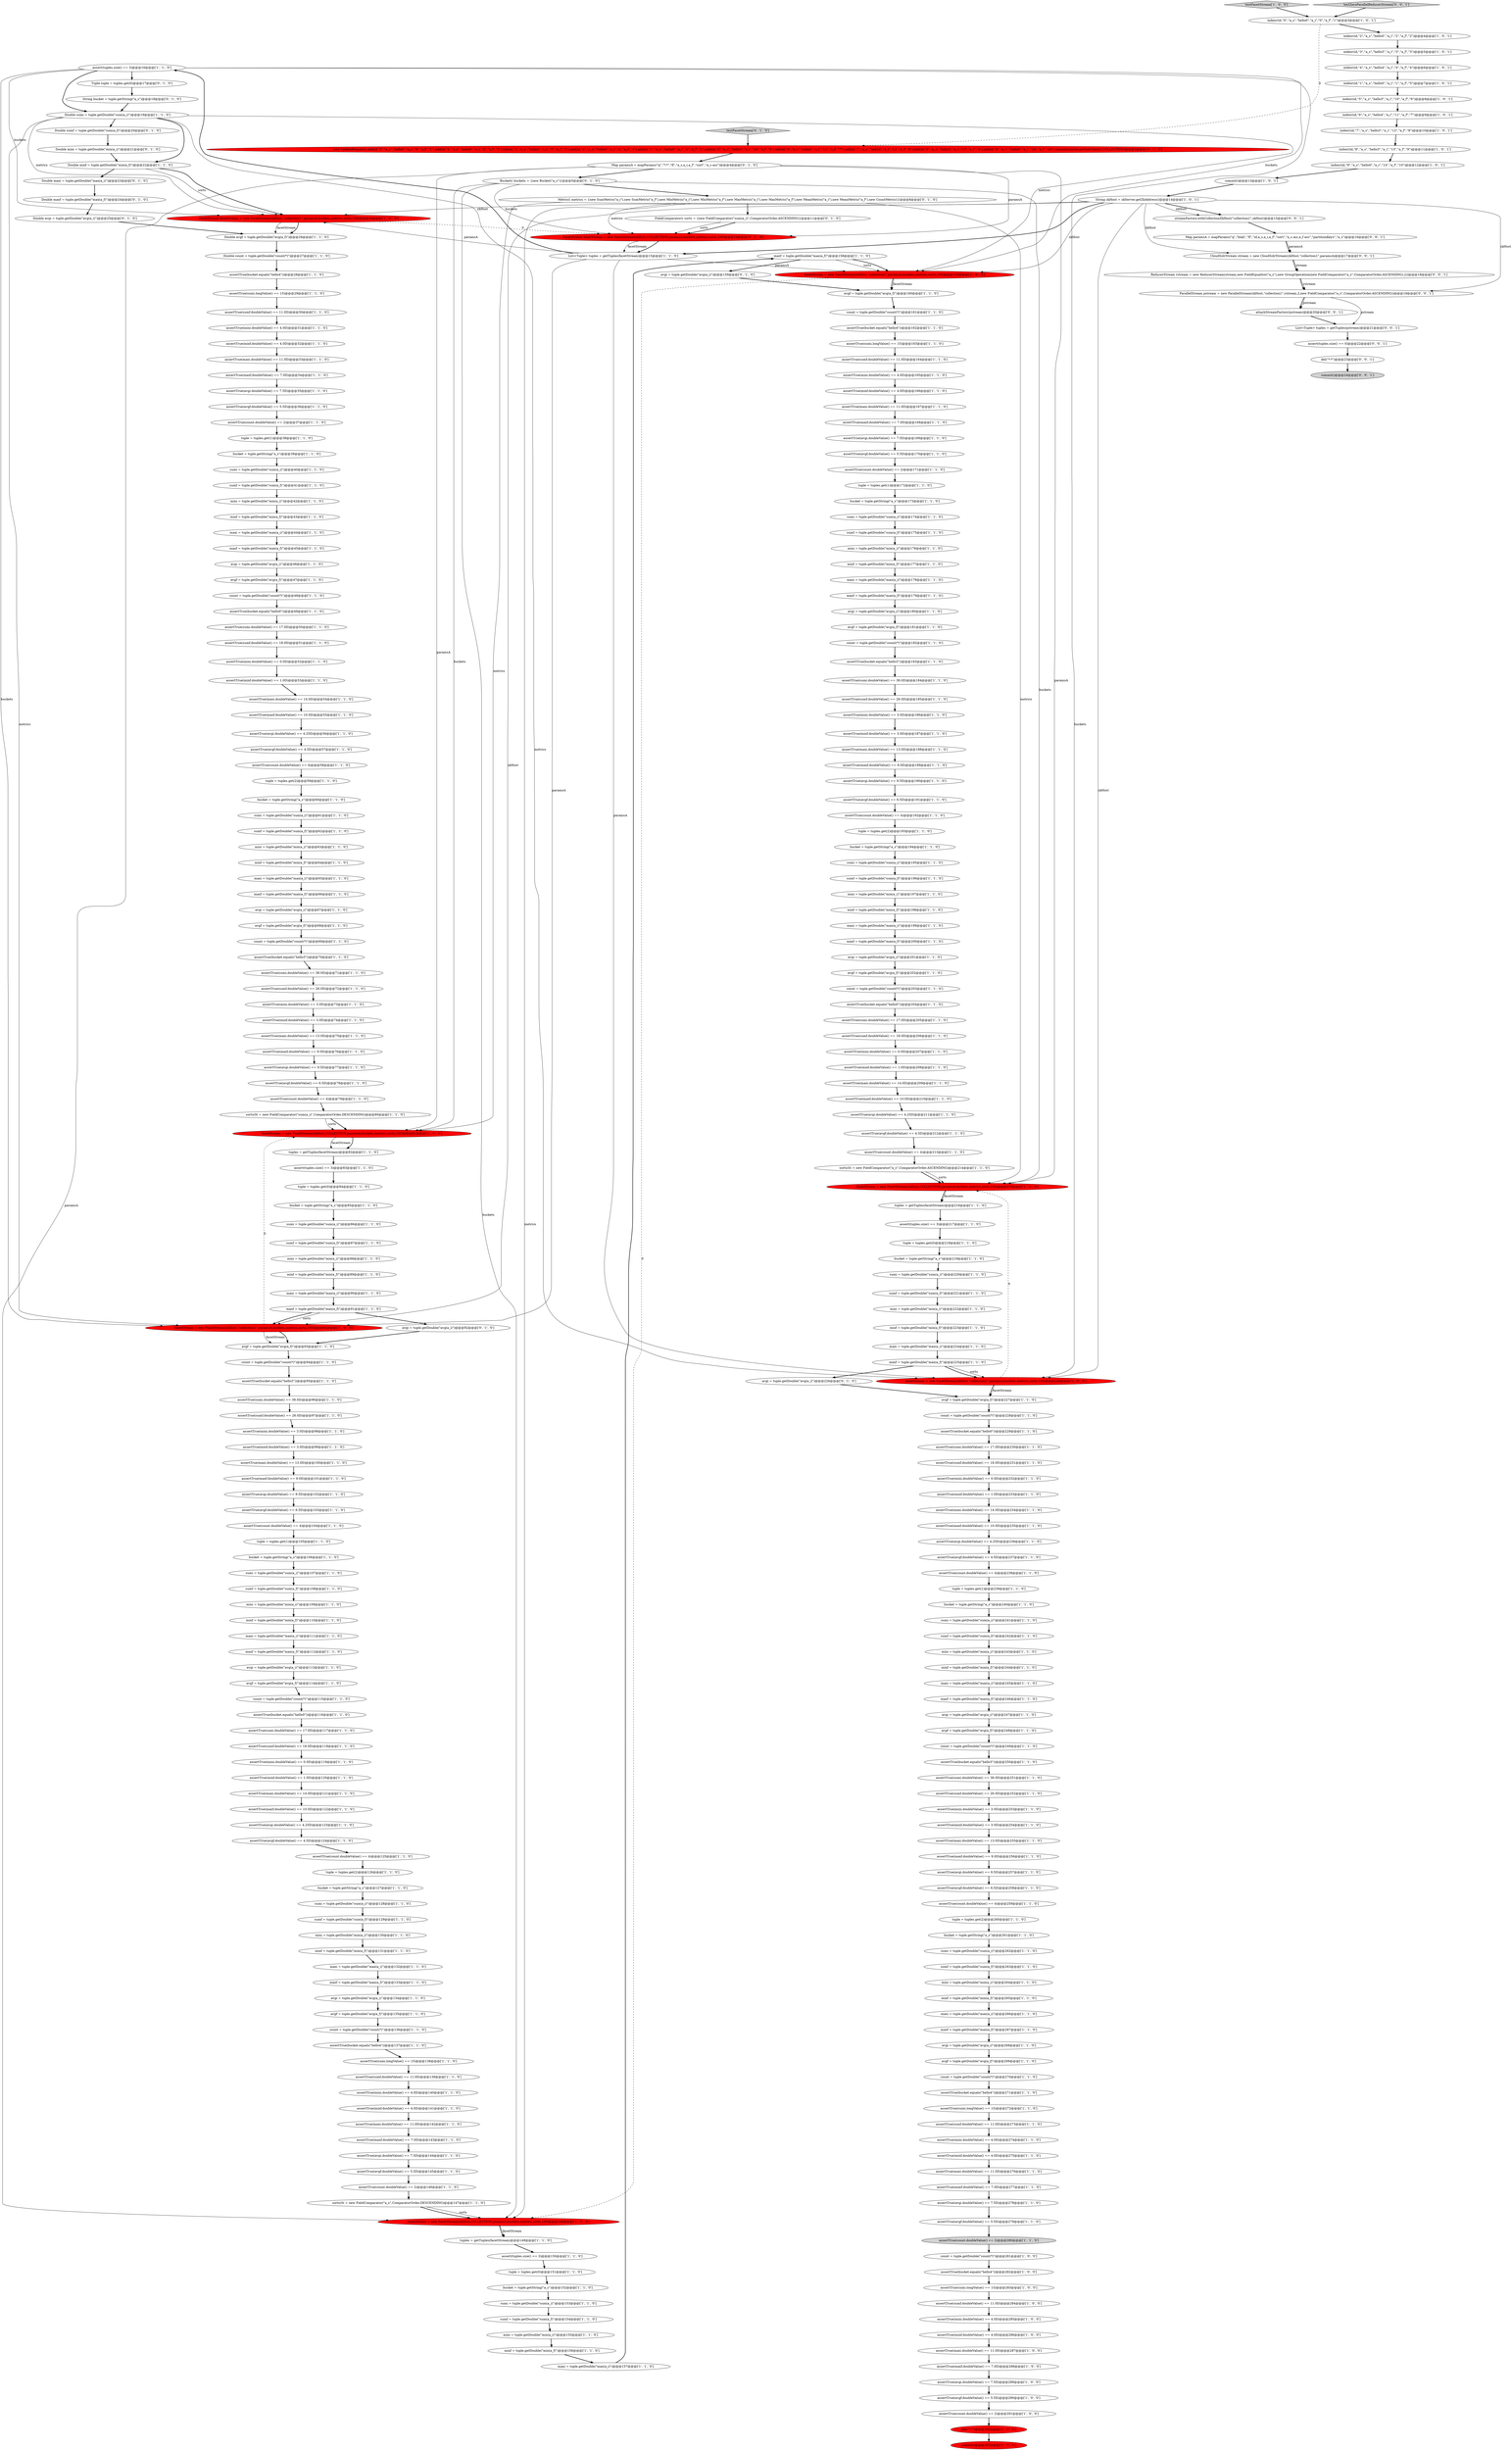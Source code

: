 digraph {
75 [style = filled, label = "maxf = tuple.getDouble(\"max(a_f)\")@@@158@@@['1', '1', '0']", fillcolor = white, shape = ellipse image = "AAA0AAABBB1BBB"];
248 [style = filled, label = "assertTrue(mini.doubleValue() == 0.0D)@@@232@@@['1', '1', '0']", fillcolor = white, shape = ellipse image = "AAA0AAABBB1BBB"];
5 [style = filled, label = "maxf = tuple.getDouble(\"max(a_f)\")@@@246@@@['1', '1', '0']", fillcolor = white, shape = ellipse image = "AAA0AAABBB1BBB"];
267 [style = filled, label = "assertTrue(maxf.doubleValue() == 9.0D)@@@256@@@['1', '1', '0']", fillcolor = white, shape = ellipse image = "AAA0AAABBB1BBB"];
84 [style = filled, label = "assertTrue(minf.doubleValue() == 4.0D)@@@141@@@['1', '1', '0']", fillcolor = white, shape = ellipse image = "AAA0AAABBB1BBB"];
55 [style = filled, label = "avgi = tuple.getDouble(\"avg(a_i)\")@@@113@@@['1', '1', '0']", fillcolor = white, shape = ellipse image = "AAA0AAABBB1BBB"];
71 [style = filled, label = "assertTrue(maxi.doubleValue() == 11.0D)@@@287@@@['1', '0', '0']", fillcolor = white, shape = ellipse image = "AAA0AAABBB1BBB"];
98 [style = filled, label = "assertTrue(sumf.doubleValue() == 11.0D)@@@164@@@['1', '1', '0']", fillcolor = white, shape = ellipse image = "AAA0AAABBB1BBB"];
63 [style = filled, label = "mini = tuple.getDouble(\"min(a_i)\")@@@155@@@['1', '1', '0']", fillcolor = white, shape = ellipse image = "AAA0AAABBB1BBB"];
211 [style = filled, label = "mini = tuple.getDouble(\"min(a_i)\")@@@243@@@['1', '1', '0']", fillcolor = white, shape = ellipse image = "AAA0AAABBB1BBB"];
121 [style = filled, label = "bucket = tuple.getString(\"a_s\")@@@85@@@['1', '1', '0']", fillcolor = white, shape = ellipse image = "AAA0AAABBB1BBB"];
231 [style = filled, label = "assertTrue(count.doubleValue() == 4)@@@259@@@['1', '1', '0']", fillcolor = white, shape = ellipse image = "AAA0AAABBB1BBB"];
105 [style = filled, label = "indexr(id,\"9\",\"a_s\",\"hello0\",\"a_i\",\"14\",\"a_f\",\"10\")@@@12@@@['1', '0', '1']", fillcolor = white, shape = ellipse image = "AAA0AAABBB1BBB"];
213 [style = filled, label = "avgf = tuple.getDouble(\"avg(a_f)\")@@@114@@@['1', '1', '0']", fillcolor = white, shape = ellipse image = "AAA0AAABBB1BBB"];
107 [style = filled, label = "avgf = tuple.getDouble(\"avg(a_f)\")@@@269@@@['1', '1', '0']", fillcolor = white, shape = ellipse image = "AAA0AAABBB1BBB"];
287 [style = filled, label = "Double avgi = tuple.getDouble(\"avg(a_i)\")@@@25@@@['0', '1', '0']", fillcolor = white, shape = ellipse image = "AAA0AAABBB2BBB"];
39 [style = filled, label = "minf = tuple.getDouble(\"min(a_f)\")@@@244@@@['1', '1', '0']", fillcolor = white, shape = ellipse image = "AAA0AAABBB1BBB"];
66 [style = filled, label = "facetStream = new FacetStream(zkHost,COLLECTION,paramsA,buckets,metrics,sorts,100)@@@148@@@['1', '1', '0']", fillcolor = red, shape = ellipse image = "AAA1AAABBB1BBB"];
91 [style = filled, label = "bucket = tuple.getString(\"a_s\")@@@173@@@['1', '1', '0']", fillcolor = white, shape = ellipse image = "AAA0AAABBB1BBB"];
242 [style = filled, label = "assertTrue(maxf.doubleValue() == 10.0D)@@@235@@@['1', '1', '0']", fillcolor = white, shape = ellipse image = "AAA0AAABBB1BBB"];
59 [style = filled, label = "assertTrue(bucket.equals(\"hello0\"))@@@116@@@['1', '1', '0']", fillcolor = white, shape = ellipse image = "AAA0AAABBB1BBB"];
154 [style = filled, label = "assertTrue(maxi.doubleValue() == 11.0D)@@@142@@@['1', '1', '0']", fillcolor = white, shape = ellipse image = "AAA0AAABBB1BBB"];
235 [style = filled, label = "count = tuple.getDouble(\"count(*)\")@@@161@@@['1', '1', '0']", fillcolor = white, shape = ellipse image = "AAA0AAABBB1BBB"];
250 [style = filled, label = "assertTrue(avgf.doubleValue() == 5.5D)@@@279@@@['1', '1', '0']", fillcolor = white, shape = ellipse image = "AAA0AAABBB1BBB"];
282 [style = filled, label = "bucket = tuple.getString(\"a_s\")@@@240@@@['1', '1', '0']", fillcolor = white, shape = ellipse image = "AAA0AAABBB1BBB"];
2 [style = filled, label = "assertTrue(sumi.longValue() == 15)@@@138@@@['1', '1', '0']", fillcolor = white, shape = ellipse image = "AAA0AAABBB1BBB"];
18 [style = filled, label = "maxf = tuple.getDouble(\"max(a_f)\")@@@45@@@['1', '1', '0']", fillcolor = white, shape = ellipse image = "AAA0AAABBB1BBB"];
301 [style = filled, label = "Metric(( metrics = {new SumMetric(\"a_i\"),new SumMetric(\"a_f\"),new MinMetric(\"a_i\"),new MinMetric(\"a_f\"),new MaxMetric(\"a_i\"),new MaxMetric(\"a_f\"),new MeanMetric(\"a_i\"),new MeanMetric(\"a_f\"),new CountMetric()}@@@8@@@['0', '1', '0']", fillcolor = white, shape = ellipse image = "AAA0AAABBB2BBB"];
7 [style = filled, label = "assertTrue(mini.doubleValue() == 4.0D)@@@285@@@['1', '0', '0']", fillcolor = white, shape = ellipse image = "AAA0AAABBB1BBB"];
130 [style = filled, label = "avgi = tuple.getDouble(\"avg(a_i)\")@@@180@@@['1', '1', '0']", fillcolor = white, shape = ellipse image = "AAA0AAABBB1BBB"];
97 [style = filled, label = "sumf = tuple.getDouble(\"sum(a_f)\")@@@41@@@['1', '1', '0']", fillcolor = white, shape = ellipse image = "AAA0AAABBB1BBB"];
244 [style = filled, label = "Double avgf = tuple.getDouble(\"avg(a_f)\")@@@26@@@['1', '1', '0']", fillcolor = white, shape = ellipse image = "AAA0AAABBB1BBB"];
51 [style = filled, label = "assertTrue(maxi.doubleValue() == 13.0D)@@@75@@@['1', '1', '0']", fillcolor = white, shape = ellipse image = "AAA0AAABBB1BBB"];
23 [style = filled, label = "indexr(id,\"2\",\"a_s\",\"hello0\",\"a_i\",\"2\",\"a_f\",\"2\")@@@4@@@['1', '0', '1']", fillcolor = white, shape = ellipse image = "AAA0AAABBB1BBB"];
172 [style = filled, label = "assertTrue(minf.doubleValue() == 3.0D)@@@99@@@['1', '1', '0']", fillcolor = white, shape = ellipse image = "AAA0AAABBB1BBB"];
79 [style = filled, label = "assertTrue(mini.doubleValue() == 0.0D)@@@52@@@['1', '1', '0']", fillcolor = white, shape = ellipse image = "AAA0AAABBB1BBB"];
183 [style = filled, label = "assertTrue(minf.doubleValue() == 1.0D)@@@233@@@['1', '1', '0']", fillcolor = white, shape = ellipse image = "AAA0AAABBB1BBB"];
203 [style = filled, label = "assertTrue(avgf.doubleValue() == 4.5D)@@@124@@@['1', '1', '0']", fillcolor = white, shape = ellipse image = "AAA0AAABBB1BBB"];
264 [style = filled, label = "assertTrue(sumi.longValue() == 15)@@@272@@@['1', '1', '0']", fillcolor = white, shape = ellipse image = "AAA0AAABBB1BBB"];
145 [style = filled, label = "maxf = tuple.getDouble(\"max(a_f)\")@@@66@@@['1', '1', '0']", fillcolor = white, shape = ellipse image = "AAA0AAABBB1BBB"];
275 [style = filled, label = "assertTrue(bucket.equals(\"hello4\"))@@@282@@@['1', '0', '0']", fillcolor = white, shape = ellipse image = "AAA0AAABBB1BBB"];
49 [style = filled, label = "assertTrue(avgf.doubleValue() == 5.5D)@@@36@@@['1', '1', '0']", fillcolor = white, shape = ellipse image = "AAA0AAABBB1BBB"];
67 [style = filled, label = "assert(tuples.size() == 3)@@@16@@@['1', '1', '0']", fillcolor = white, shape = ellipse image = "AAA0AAABBB1BBB"];
83 [style = filled, label = "maxi = tuple.getDouble(\"max(a_i)\")@@@266@@@['1', '1', '0']", fillcolor = white, shape = ellipse image = "AAA0AAABBB1BBB"];
262 [style = filled, label = "tuple = tuples.get(0)@@@84@@@['1', '1', '0']", fillcolor = white, shape = ellipse image = "AAA0AAABBB1BBB"];
36 [style = filled, label = "count = tuple.getDouble(\"count(*)\")@@@182@@@['1', '1', '0']", fillcolor = white, shape = ellipse image = "AAA0AAABBB1BBB"];
285 [style = filled, label = "assertTrue(avgi.doubleValue() == 7.5D)@@@278@@@['1', '1', '0']", fillcolor = white, shape = ellipse image = "AAA0AAABBB1BBB"];
21 [style = filled, label = "assertTrue(avgi.doubleValue() == 4.25D)@@@236@@@['1', '1', '0']", fillcolor = white, shape = ellipse image = "AAA0AAABBB1BBB"];
163 [style = filled, label = "assertTrue(avgi.doubleValue() == 7.5D)@@@144@@@['1', '1', '0']", fillcolor = white, shape = ellipse image = "AAA0AAABBB1BBB"];
238 [style = filled, label = "mini = tuple.getDouble(\"min(a_i)\")@@@176@@@['1', '1', '0']", fillcolor = white, shape = ellipse image = "AAA0AAABBB1BBB"];
259 [style = filled, label = "avgf = tuple.getDouble(\"avg(a_f)\")@@@227@@@['1', '1', '0']", fillcolor = white, shape = ellipse image = "AAA0AAABBB1BBB"];
195 [style = filled, label = "assertTrue(avgf.doubleValue() == 6.5D)@@@258@@@['1', '1', '0']", fillcolor = white, shape = ellipse image = "AAA0AAABBB1BBB"];
133 [style = filled, label = "assertTrue(avgi.doubleValue() == 4.25D)@@@211@@@['1', '1', '0']", fillcolor = white, shape = ellipse image = "AAA0AAABBB1BBB"];
9 [style = filled, label = "assertTrue(avgf.doubleValue() == 5.5D)@@@170@@@['1', '1', '0']", fillcolor = white, shape = ellipse image = "AAA0AAABBB1BBB"];
82 [style = filled, label = "indexr(id,\"5\",\"a_s\",\"hello3\",\"a_i\",\"10\",\"a_f\",\"6\")@@@8@@@['1', '0', '1']", fillcolor = white, shape = ellipse image = "AAA0AAABBB1BBB"];
146 [style = filled, label = "assertTrue(sumi.doubleValue() == 17.0D)@@@50@@@['1', '1', '0']", fillcolor = white, shape = ellipse image = "AAA0AAABBB1BBB"];
187 [style = filled, label = "indexr(id,\"1\",\"a_s\",\"hello0\",\"a_i\",\"1\",\"a_f\",\"5\")@@@7@@@['1', '0', '1']", fillcolor = white, shape = ellipse image = "AAA0AAABBB1BBB"];
65 [style = filled, label = "assertTrue(sumf.doubleValue() == 18.0D)@@@118@@@['1', '1', '0']", fillcolor = white, shape = ellipse image = "AAA0AAABBB1BBB"];
257 [style = filled, label = "maxi = tuple.getDouble(\"max(a_i)\")@@@132@@@['1', '1', '0']", fillcolor = white, shape = ellipse image = "AAA0AAABBB1BBB"];
76 [style = filled, label = "assertTrue(minf.doubleValue() == 3.0D)@@@187@@@['1', '1', '0']", fillcolor = white, shape = ellipse image = "AAA0AAABBB1BBB"];
188 [style = filled, label = "maxf = tuple.getDouble(\"max(a_f)\")@@@112@@@['1', '1', '0']", fillcolor = white, shape = ellipse image = "AAA0AAABBB1BBB"];
128 [style = filled, label = "sumi = tuple.getDouble(\"sum(a_i)\")@@@262@@@['1', '1', '0']", fillcolor = white, shape = ellipse image = "AAA0AAABBB1BBB"];
122 [style = filled, label = "assertTrue(bucket.equals(\"hello4\"))@@@162@@@['1', '1', '0']", fillcolor = white, shape = ellipse image = "AAA0AAABBB1BBB"];
221 [style = filled, label = "tuple = tuples.get(2)@@@126@@@['1', '1', '0']", fillcolor = white, shape = ellipse image = "AAA0AAABBB1BBB"];
28 [style = filled, label = "assertTrue(count.doubleValue() == 4)@@@213@@@['1', '1', '0']", fillcolor = white, shape = ellipse image = "AAA0AAABBB1BBB"];
99 [style = filled, label = "maxf = tuple.getDouble(\"max(a_f)\")@@@225@@@['1', '1', '0']", fillcolor = white, shape = ellipse image = "AAA0AAABBB1BBB"];
14 [style = filled, label = "maxi = tuple.getDouble(\"max(a_i)\")@@@199@@@['1', '1', '0']", fillcolor = white, shape = ellipse image = "AAA0AAABBB1BBB"];
191 [style = filled, label = "sumi = tuple.getDouble(\"sum(a_i)\")@@@153@@@['1', '1', '0']", fillcolor = white, shape = ellipse image = "AAA0AAABBB1BBB"];
161 [style = filled, label = "avgi = tuple.getDouble(\"avg(a_i)\")@@@134@@@['1', '1', '0']", fillcolor = white, shape = ellipse image = "AAA0AAABBB1BBB"];
144 [style = filled, label = "avgi = tuple.getDouble(\"avg(a_i)\")@@@46@@@['1', '1', '0']", fillcolor = white, shape = ellipse image = "AAA0AAABBB1BBB"];
129 [style = filled, label = "sumf = tuple.getDouble(\"sum(a_f)\")@@@263@@@['1', '1', '0']", fillcolor = white, shape = ellipse image = "AAA0AAABBB1BBB"];
68 [style = filled, label = "sumf = tuple.getDouble(\"sum(a_f)\")@@@108@@@['1', '1', '0']", fillcolor = white, shape = ellipse image = "AAA0AAABBB1BBB"];
178 [style = filled, label = "sorts(0( = new FieldComparator(\"a_s\",ComparatorOrder.ASCENDING)@@@214@@@['1', '1', '0']", fillcolor = white, shape = ellipse image = "AAA0AAABBB1BBB"];
3 [style = filled, label = "assertTrue(maxf.doubleValue() == 10.0D)@@@210@@@['1', '1', '0']", fillcolor = white, shape = ellipse image = "AAA0AAABBB1BBB"];
46 [style = filled, label = "sumf = tuple.getDouble(\"sum(a_f)\")@@@242@@@['1', '1', '0']", fillcolor = white, shape = ellipse image = "AAA0AAABBB1BBB"];
34 [style = filled, label = "sumf = tuple.getDouble(\"sum(a_f)\")@@@196@@@['1', '1', '0']", fillcolor = white, shape = ellipse image = "AAA0AAABBB1BBB"];
100 [style = filled, label = "sorts(0( = new FieldComparator(\"a_s\",ComparatorOrder.DESCENDING)@@@147@@@['1', '1', '0']", fillcolor = white, shape = ellipse image = "AAA0AAABBB1BBB"];
189 [style = filled, label = "assertTrue(count.doubleValue() == 2)@@@291@@@['1', '0', '0']", fillcolor = white, shape = ellipse image = "AAA0AAABBB1BBB"];
281 [style = filled, label = "assertTrue(count.doubleValue() == 4)@@@79@@@['1', '1', '0']", fillcolor = white, shape = ellipse image = "AAA0AAABBB1BBB"];
16 [style = filled, label = "sumi = tuple.getDouble(\"sum(a_i)\")@@@40@@@['1', '1', '0']", fillcolor = white, shape = ellipse image = "AAA0AAABBB1BBB"];
102 [style = filled, label = "assertTrue(sumi.doubleValue() == 38.0D)@@@184@@@['1', '1', '0']", fillcolor = white, shape = ellipse image = "AAA0AAABBB1BBB"];
124 [style = filled, label = "assertTrue(bucket.equals(\"hello3\"))@@@70@@@['1', '1', '0']", fillcolor = white, shape = ellipse image = "AAA0AAABBB1BBB"];
17 [style = filled, label = "sumf = tuple.getDouble(\"sum(a_f)\")@@@221@@@['1', '1', '0']", fillcolor = white, shape = ellipse image = "AAA0AAABBB1BBB"];
299 [style = filled, label = "new UpdateRequest().add(id,\"0\",\"a_s\",\"hello0\",\"a_i\",\"0\",\"a_f\",\"1\").add(id,\"2\",\"a_s\",\"hello0\",\"a_i\",\"2\",\"a_f\",\"2\").add(id,\"3\",\"a_s\",\"hello3\",\"a_i\",\"3\",\"a_f\",\"3\").add(id,\"4\",\"a_s\",\"hello4\",\"a_i\",\"4\",\"a_f\",\"4\").add(id,\"1\",\"a_s\",\"hello0\",\"a_i\",\"1\",\"a_f\",\"5\").add(id,\"5\",\"a_s\",\"hello3\",\"a_i\",\"10\",\"a_f\",\"6\").add(id,\"6\",\"a_s\",\"hello4\",\"a_i\",\"11\",\"a_f\",\"7\").add(id,\"7\",\"a_s\",\"hello3\",\"a_i\",\"12\",\"a_f\",\"8\").add(id,\"8\",\"a_s\",\"hello3\",\"a_i\",\"13\",\"a_f\",\"9\").add(id,\"9\",\"a_s\",\"hello0\",\"a_i\",\"14\",\"a_f\",\"10\").commit(cluster.getSolrClient(),COLLECTION)@@@3@@@['0', '1', '0']", fillcolor = red, shape = ellipse image = "AAA1AAABBB2BBB"];
31 [style = filled, label = "assertTrue(maxi.doubleValue() == 14.0D)@@@209@@@['1', '1', '0']", fillcolor = white, shape = ellipse image = "AAA0AAABBB1BBB"];
4 [style = filled, label = "assertTrue(maxi.doubleValue() == 11.0D)@@@167@@@['1', '1', '0']", fillcolor = white, shape = ellipse image = "AAA0AAABBB1BBB"];
233 [style = filled, label = "assertTrue(sumi.doubleValue() == 38.0D)@@@251@@@['1', '1', '0']", fillcolor = white, shape = ellipse image = "AAA0AAABBB1BBB"];
308 [style = filled, label = "assert(tuples.size() == 0)@@@22@@@['0', '0', '1']", fillcolor = white, shape = ellipse image = "AAA0AAABBB3BBB"];
232 [style = filled, label = "tuple = tuples.get(1)@@@105@@@['1', '1', '0']", fillcolor = white, shape = ellipse image = "AAA0AAABBB1BBB"];
37 [style = filled, label = "assert(tuples.size() == 3)@@@83@@@['1', '1', '0']", fillcolor = white, shape = ellipse image = "AAA0AAABBB1BBB"];
310 [style = filled, label = "ReducerStream rstream = new ReducerStream(stream,new FieldEqualitor(\"a_s\"),new GroupOperation(new FieldComparator(\"a_s\",ComparatorOrder.ASCENDING),2))@@@18@@@['0', '0', '1']", fillcolor = white, shape = ellipse image = "AAA0AAABBB3BBB"];
307 [style = filled, label = "ParallelStream pstream = new ParallelStream(zkHost,\"collection1\",rstream,2,new FieldComparator(\"a_s\",ComparatorOrder.ASCENDING))@@@19@@@['0', '0', '1']", fillcolor = white, shape = ellipse image = "AAA0AAABBB3BBB"];
306 [style = filled, label = "Map paramsA = mapParams(\"q\",\"blah\",\"fl\",\"id,a_s,a_i,a_f\",\"sort\",\"a_s asc,a_f asc\",\"partitionKeys\",\"a_s\")@@@16@@@['0', '0', '1']", fillcolor = white, shape = ellipse image = "AAA0AAABBB3BBB"];
216 [style = filled, label = "tuples = getTuples(facetStream)@@@149@@@['1', '1', '0']", fillcolor = white, shape = ellipse image = "AAA0AAABBB1BBB"];
22 [style = filled, label = "assertTrue(avgf.doubleValue() == 6.5D)@@@191@@@['1', '1', '0']", fillcolor = white, shape = ellipse image = "AAA0AAABBB1BBB"];
245 [style = filled, label = "List<Tuple> tuples = getTuples(facetStream)@@@15@@@['1', '1', '0']", fillcolor = white, shape = ellipse image = "AAA0AAABBB1BBB"];
72 [style = filled, label = "tuples = getTuples(facetStream)@@@216@@@['1', '1', '0']", fillcolor = white, shape = ellipse image = "AAA0AAABBB1BBB"];
64 [style = filled, label = "assertTrue(maxi.doubleValue() == 13.0D)@@@188@@@['1', '1', '0']", fillcolor = white, shape = ellipse image = "AAA0AAABBB1BBB"];
77 [style = filled, label = "assertTrue(count.doubleValue() == 2)@@@37@@@['1', '1', '0']", fillcolor = white, shape = ellipse image = "AAA0AAABBB1BBB"];
229 [style = filled, label = "sumi = tuple.getDouble(\"sum(a_i)\")@@@174@@@['1', '1', '0']", fillcolor = white, shape = ellipse image = "AAA0AAABBB1BBB"];
193 [style = filled, label = "assertTrue(sumi.longValue() == 15)@@@29@@@['1', '1', '0']", fillcolor = white, shape = ellipse image = "AAA0AAABBB1BBB"];
147 [style = filled, label = "minf = tuple.getDouble(\"min(a_f)\")@@@64@@@['1', '1', '0']", fillcolor = white, shape = ellipse image = "AAA0AAABBB1BBB"];
215 [style = filled, label = "minf = tuple.getDouble(\"min(a_f)\")@@@265@@@['1', '1', '0']", fillcolor = white, shape = ellipse image = "AAA0AAABBB1BBB"];
120 [style = filled, label = "mini = tuple.getDouble(\"min(a_i)\")@@@222@@@['1', '1', '0']", fillcolor = white, shape = ellipse image = "AAA0AAABBB1BBB"];
246 [style = filled, label = "assertTrue(mini.doubleValue() == 4.0D)@@@31@@@['1', '1', '0']", fillcolor = white, shape = ellipse image = "AAA0AAABBB1BBB"];
173 [style = filled, label = "Double count = tuple.getDouble(\"count(*)\")@@@27@@@['1', '1', '0']", fillcolor = white, shape = ellipse image = "AAA0AAABBB1BBB"];
288 [style = filled, label = "Double maxf = tuple.getDouble(\"max(a_f)\")@@@24@@@['0', '1', '0']", fillcolor = white, shape = ellipse image = "AAA0AAABBB2BBB"];
156 [style = filled, label = "sumi = tuple.getDouble(\"sum(a_i)\")@@@61@@@['1', '1', '0']", fillcolor = white, shape = ellipse image = "AAA0AAABBB1BBB"];
81 [style = filled, label = "assertTrue(mini.doubleValue() == 0.0D)@@@207@@@['1', '1', '0']", fillcolor = white, shape = ellipse image = "AAA0AAABBB1BBB"];
247 [style = filled, label = "tuple = tuples.get(2)@@@260@@@['1', '1', '0']", fillcolor = white, shape = ellipse image = "AAA0AAABBB1BBB"];
104 [style = filled, label = "sumi = tuple.getDouble(\"sum(a_i)\")@@@195@@@['1', '1', '0']", fillcolor = white, shape = ellipse image = "AAA0AAABBB1BBB"];
290 [style = filled, label = "Tuple tuple = tuples.get(0)@@@17@@@['0', '1', '0']", fillcolor = white, shape = ellipse image = "AAA0AAABBB2BBB"];
180 [style = filled, label = "assertTrue(bucket.equals(\"hello0\"))@@@49@@@['1', '1', '0']", fillcolor = white, shape = ellipse image = "AAA0AAABBB1BBB"];
186 [style = filled, label = "tuple = tuples.get(1)@@@239@@@['1', '1', '0']", fillcolor = white, shape = ellipse image = "AAA0AAABBB1BBB"];
108 [style = filled, label = "bucket = tuple.getString(\"a_s\")@@@219@@@['1', '1', '0']", fillcolor = white, shape = ellipse image = "AAA0AAABBB1BBB"];
44 [style = filled, label = "tuple = tuples.get(0)@@@218@@@['1', '1', '0']", fillcolor = white, shape = ellipse image = "AAA0AAABBB1BBB"];
278 [style = filled, label = "avgf = tuple.getDouble(\"avg(a_f)\")@@@135@@@['1', '1', '0']", fillcolor = white, shape = ellipse image = "AAA0AAABBB1BBB"];
274 [style = filled, label = "assertTrue(maxf.doubleValue() == 10.0D)@@@55@@@['1', '1', '0']", fillcolor = white, shape = ellipse image = "AAA0AAABBB1BBB"];
78 [style = filled, label = "assertTrue(avgi.doubleValue() == 7.5D)@@@289@@@['1', '0', '0']", fillcolor = white, shape = ellipse image = "AAA0AAABBB1BBB"];
254 [style = filled, label = "tuple = tuples.get(2)@@@59@@@['1', '1', '0']", fillcolor = white, shape = ellipse image = "AAA0AAABBB1BBB"];
20 [style = filled, label = "sumi = tuple.getDouble(\"sum(a_i)\")@@@220@@@['1', '1', '0']", fillcolor = white, shape = ellipse image = "AAA0AAABBB1BBB"];
114 [style = filled, label = "maxi = tuple.getDouble(\"max(a_i)\")@@@65@@@['1', '1', '0']", fillcolor = white, shape = ellipse image = "AAA0AAABBB1BBB"];
205 [style = filled, label = "count = tuple.getDouble(\"count(*)\")@@@203@@@['1', '1', '0']", fillcolor = white, shape = ellipse image = "AAA0AAABBB1BBB"];
218 [style = filled, label = "assertTrue(count.doubleValue() == 2)@@@280@@@['1', '1', '0']", fillcolor = lightgray, shape = ellipse image = "AAA0AAABBB1BBB"];
70 [style = filled, label = "avgf = tuple.getDouble(\"avg(a_f)\")@@@68@@@['1', '1', '0']", fillcolor = white, shape = ellipse image = "AAA0AAABBB1BBB"];
157 [style = filled, label = "sumf = tuple.getDouble(\"sum(a_f)\")@@@62@@@['1', '1', '0']", fillcolor = white, shape = ellipse image = "AAA0AAABBB1BBB"];
115 [style = filled, label = "mini = tuple.getDouble(\"min(a_i)\")@@@109@@@['1', '1', '0']", fillcolor = white, shape = ellipse image = "AAA0AAABBB1BBB"];
226 [style = filled, label = "assert(tuples.size() == 3)@@@217@@@['1', '1', '0']", fillcolor = white, shape = ellipse image = "AAA0AAABBB1BBB"];
239 [style = filled, label = "assertTrue(count.doubleValue() == 4)@@@104@@@['1', '1', '0']", fillcolor = white, shape = ellipse image = "AAA0AAABBB1BBB"];
268 [style = filled, label = "assertTrue(avgf.doubleValue() == 6.5D)@@@78@@@['1', '1', '0']", fillcolor = white, shape = ellipse image = "AAA0AAABBB1BBB"];
164 [style = filled, label = "assertTrue(avgf.doubleValue() == 4.5D)@@@57@@@['1', '1', '0']", fillcolor = white, shape = ellipse image = "AAA0AAABBB1BBB"];
12 [style = filled, label = "assertTrue(mini.doubleValue() == 3.0D)@@@98@@@['1', '1', '0']", fillcolor = white, shape = ellipse image = "AAA0AAABBB1BBB"];
201 [style = filled, label = "count = tuple.getDouble(\"count(*)\")@@@270@@@['1', '1', '0']", fillcolor = white, shape = ellipse image = "AAA0AAABBB1BBB"];
243 [style = filled, label = "assertTrue(mini.doubleValue() == 3.0D)@@@73@@@['1', '1', '0']", fillcolor = white, shape = ellipse image = "AAA0AAABBB1BBB"];
119 [style = filled, label = "maxf = tuple.getDouble(\"max(a_f)\")@@@179@@@['1', '1', '0']", fillcolor = white, shape = ellipse image = "AAA0AAABBB1BBB"];
95 [style = filled, label = "assertTrue(maxi.doubleValue() == 14.0D)@@@54@@@['1', '1', '0']", fillcolor = white, shape = ellipse image = "AAA0AAABBB1BBB"];
256 [style = filled, label = "sumf = tuple.getDouble(\"sum(a_f)\")@@@129@@@['1', '1', '0']", fillcolor = white, shape = ellipse image = "AAA0AAABBB1BBB"];
155 [style = filled, label = "assertTrue(minf.doubleValue() == 4.0D)@@@286@@@['1', '0', '0']", fillcolor = white, shape = ellipse image = "AAA0AAABBB1BBB"];
265 [style = filled, label = "assertTrue(sumf.doubleValue() == 11.0D)@@@139@@@['1', '1', '0']", fillcolor = white, shape = ellipse image = "AAA0AAABBB1BBB"];
127 [style = filled, label = "minf = tuple.getDouble(\"min(a_f)\")@@@156@@@['1', '1', '0']", fillcolor = white, shape = ellipse image = "AAA0AAABBB1BBB"];
295 [style = filled, label = "FacetStream facetStream = new FacetStream(zkHost,COLLECTION,paramsA,buckets,metrics,sorts,100)@@@14@@@['0', '1', '0']", fillcolor = red, shape = ellipse image = "AAA1AAABBB2BBB"];
300 [style = filled, label = "avgi = tuple.getDouble(\"avg(a_i)\")@@@159@@@['0', '1', '0']", fillcolor = white, shape = ellipse image = "AAA0AAABBB2BBB"];
241 [style = filled, label = "bucket = tuple.getString(\"a_s\")@@@127@@@['1', '1', '0']", fillcolor = white, shape = ellipse image = "AAA0AAABBB1BBB"];
298 [style = filled, label = "avgi = tuple.getDouble(\"avg(a_i)\")@@@92@@@['0', '1', '0']", fillcolor = white, shape = ellipse image = "AAA0AAABBB2BBB"];
271 [style = filled, label = "assertTrue(maxi.doubleValue() == 13.0D)@@@255@@@['1', '1', '0']", fillcolor = white, shape = ellipse image = "AAA0AAABBB1BBB"];
214 [style = filled, label = "maxf = tuple.getDouble(\"max(a_f)\")@@@91@@@['1', '1', '0']", fillcolor = white, shape = ellipse image = "AAA0AAABBB1BBB"];
92 [style = filled, label = "testFacetStream['1', '0', '0']", fillcolor = lightgray, shape = diamond image = "AAA0AAABBB1BBB"];
159 [style = filled, label = "minf = tuple.getDouble(\"min(a_f)\")@@@89@@@['1', '1', '0']", fillcolor = white, shape = ellipse image = "AAA0AAABBB1BBB"];
283 [style = filled, label = "assertTrue(bucket.equals(\"hello0\"))@@@204@@@['1', '1', '0']", fillcolor = white, shape = ellipse image = "AAA0AAABBB1BBB"];
222 [style = filled, label = "assertTrue(sumi.doubleValue() == 17.0D)@@@230@@@['1', '1', '0']", fillcolor = white, shape = ellipse image = "AAA0AAABBB1BBB"];
45 [style = filled, label = "assertTrue(bucket.equals(\"hello3\"))@@@250@@@['1', '1', '0']", fillcolor = white, shape = ellipse image = "AAA0AAABBB1BBB"];
220 [style = filled, label = "assertTrue(count.doubleValue() == 4)@@@125@@@['1', '1', '0']", fillcolor = white, shape = ellipse image = "AAA0AAABBB1BBB"];
141 [style = filled, label = "assertTrue(avgf.doubleValue() == 6.5D)@@@103@@@['1', '1', '0']", fillcolor = white, shape = ellipse image = "AAA0AAABBB1BBB"];
167 [style = filled, label = "facetStream = new FacetStream(zkHost,\"collection1\",paramsA,buckets,metrics,sorts,100)@@@159@@@['1', '0', '0']", fillcolor = red, shape = ellipse image = "AAA1AAABBB1BBB"];
40 [style = filled, label = "indexr(id,\"7\",\"a_s\",\"hello3\",\"a_i\",\"12\",\"a_f\",\"8\")@@@10@@@['1', '0', '1']", fillcolor = white, shape = ellipse image = "AAA0AAABBB1BBB"];
153 [style = filled, label = "minf = tuple.getDouble(\"min(a_f)\")@@@43@@@['1', '1', '0']", fillcolor = white, shape = ellipse image = "AAA0AAABBB1BBB"];
169 [style = filled, label = "assertTrue(avgi.doubleValue() == 7.5D)@@@35@@@['1', '1', '0']", fillcolor = white, shape = ellipse image = "AAA0AAABBB1BBB"];
113 [style = filled, label = "maxf = tuple.getDouble(\"max(a_f)\")@@@267@@@['1', '1', '0']", fillcolor = white, shape = ellipse image = "AAA0AAABBB1BBB"];
311 [style = filled, label = "commit()@@@24@@@['0', '0', '1']", fillcolor = lightgray, shape = ellipse image = "AAA0AAABBB3BBB"];
56 [style = filled, label = "avgi = tuple.getDouble(\"avg(a_i)\")@@@247@@@['1', '1', '0']", fillcolor = white, shape = ellipse image = "AAA0AAABBB1BBB"];
158 [style = filled, label = "mini = tuple.getDouble(\"min(a_i)\")@@@88@@@['1', '1', '0']", fillcolor = white, shape = ellipse image = "AAA0AAABBB1BBB"];
61 [style = filled, label = "bucket = tuple.getString(\"a_s\")@@@106@@@['1', '1', '0']", fillcolor = white, shape = ellipse image = "AAA0AAABBB1BBB"];
0 [style = filled, label = "assertTrue(sumi.doubleValue() == 38.0D)@@@71@@@['1', '1', '0']", fillcolor = white, shape = ellipse image = "AAA0AAABBB1BBB"];
80 [style = filled, label = "indexr(id,\"4\",\"a_s\",\"hello4\",\"a_i\",\"4\",\"a_f\",\"4\")@@@6@@@['1', '0', '1']", fillcolor = white, shape = ellipse image = "AAA0AAABBB1BBB"];
228 [style = filled, label = "sorts(0( = new FieldComparator(\"sum(a_i)\",ComparatorOrder.DESCENDING)@@@80@@@['1', '1', '0']", fillcolor = white, shape = ellipse image = "AAA0AAABBB1BBB"];
294 [style = filled, label = "Double maxi = tuple.getDouble(\"max(a_i)\")@@@23@@@['0', '1', '0']", fillcolor = white, shape = ellipse image = "AAA0AAABBB2BBB"];
13 [style = filled, label = "facetStream = new FacetStream(zkHost,COLLECTION,paramsA,buckets,metrics,sorts,100)@@@215@@@['1', '1', '0']", fillcolor = red, shape = ellipse image = "AAA1AAABBB1BBB"];
26 [style = filled, label = "sumf = tuple.getDouble(\"sum(a_f)\")@@@87@@@['1', '1', '0']", fillcolor = white, shape = ellipse image = "AAA0AAABBB1BBB"];
106 [style = filled, label = "assertTrue(sumi.longValue() == 15)@@@163@@@['1', '1', '0']", fillcolor = white, shape = ellipse image = "AAA0AAABBB1BBB"];
132 [style = filled, label = "avgf = tuple.getDouble(\"avg(a_f)\")@@@181@@@['1', '1', '0']", fillcolor = white, shape = ellipse image = "AAA0AAABBB1BBB"];
212 [style = filled, label = "assertTrue(maxi.doubleValue() == 11.0D)@@@276@@@['1', '1', '0']", fillcolor = white, shape = ellipse image = "AAA0AAABBB1BBB"];
255 [style = filled, label = "bucket = tuple.getString(\"a_s\")@@@152@@@['1', '1', '0']", fillcolor = white, shape = ellipse image = "AAA0AAABBB1BBB"];
60 [style = filled, label = "assertTrue(maxf.doubleValue() == 7.0D)@@@34@@@['1', '1', '0']", fillcolor = white, shape = ellipse image = "AAA0AAABBB1BBB"];
110 [style = filled, label = "assertTrue(avgi.doubleValue() == 9.5D)@@@257@@@['1', '1', '0']", fillcolor = white, shape = ellipse image = "AAA0AAABBB1BBB"];
168 [style = filled, label = "sumi = tuple.getDouble(\"sum(a_i)\")@@@241@@@['1', '1', '0']", fillcolor = white, shape = ellipse image = "AAA0AAABBB1BBB"];
74 [style = filled, label = "maxi = tuple.getDouble(\"max(a_i)\")@@@245@@@['1', '1', '0']", fillcolor = white, shape = ellipse image = "AAA0AAABBB1BBB"];
303 [style = filled, label = "attachStreamFactory(pstream)@@@20@@@['0', '0', '1']", fillcolor = white, shape = ellipse image = "AAA0AAABBB3BBB"];
149 [style = filled, label = "assertTrue(maxi.doubleValue() == 14.0D)@@@121@@@['1', '1', '0']", fillcolor = white, shape = ellipse image = "AAA0AAABBB1BBB"];
94 [style = filled, label = "minf = tuple.getDouble(\"min(a_f)\")@@@131@@@['1', '1', '0']", fillcolor = white, shape = ellipse image = "AAA0AAABBB1BBB"];
210 [style = filled, label = "maxi = tuple.getDouble(\"max(a_i)\")@@@224@@@['1', '1', '0']", fillcolor = white, shape = ellipse image = "AAA0AAABBB1BBB"];
236 [style = filled, label = "Double minf = tuple.getDouble(\"min(a_f)\")@@@22@@@['1', '1', '0']", fillcolor = white, shape = ellipse image = "AAA0AAABBB1BBB"];
276 [style = filled, label = "assertTrue(mini.doubleValue() == 4.0D)@@@165@@@['1', '1', '0']", fillcolor = white, shape = ellipse image = "AAA0AAABBB1BBB"];
258 [style = filled, label = "count = tuple.getDouble(\"count(*)\")@@@115@@@['1', '1', '0']", fillcolor = white, shape = ellipse image = "AAA0AAABBB1BBB"];
88 [style = filled, label = "assertTrue(minf.doubleValue() == 3.0D)@@@254@@@['1', '1', '0']", fillcolor = white, shape = ellipse image = "AAA0AAABBB1BBB"];
280 [style = filled, label = "mini = tuple.getDouble(\"min(a_i)\")@@@42@@@['1', '1', '0']", fillcolor = white, shape = ellipse image = "AAA0AAABBB1BBB"];
152 [style = filled, label = "bucket = tuple.getString(\"a_s\")@@@194@@@['1', '1', '0']", fillcolor = white, shape = ellipse image = "AAA0AAABBB1BBB"];
249 [style = filled, label = "assertTrue(count.doubleValue() == 2)@@@146@@@['1', '1', '0']", fillcolor = white, shape = ellipse image = "AAA0AAABBB1BBB"];
123 [style = filled, label = "count = tuple.getDouble(\"count(*)\")@@@69@@@['1', '1', '0']", fillcolor = white, shape = ellipse image = "AAA0AAABBB1BBB"];
277 [style = filled, label = "avgf = tuple.getDouble(\"avg(a_f)\")@@@93@@@['1', '1', '0']", fillcolor = white, shape = ellipse image = "AAA0AAABBB1BBB"];
165 [style = filled, label = "assertTrue(count.doubleValue() == 2)@@@171@@@['1', '1', '0']", fillcolor = white, shape = ellipse image = "AAA0AAABBB1BBB"];
101 [style = filled, label = "assertTrue(maxf.doubleValue() == 9.0D)@@@101@@@['1', '1', '0']", fillcolor = white, shape = ellipse image = "AAA0AAABBB1BBB"];
302 [style = filled, label = "Double mini = tuple.getDouble(\"min(a_i)\")@@@21@@@['0', '1', '0']", fillcolor = white, shape = ellipse image = "AAA0AAABBB2BBB"];
223 [style = filled, label = "sumi = tuple.getDouble(\"sum(a_i)\")@@@128@@@['1', '1', '0']", fillcolor = white, shape = ellipse image = "AAA0AAABBB1BBB"];
225 [style = filled, label = "assertTrue(count.doubleValue() == 4)@@@238@@@['1', '1', '0']", fillcolor = white, shape = ellipse image = "AAA0AAABBB1BBB"];
47 [style = filled, label = "commit()@@@13@@@['1', '0', '1']", fillcolor = white, shape = ellipse image = "AAA0AAABBB1BBB"];
90 [style = filled, label = "FacetStream facetStream = new FacetStream(zkHost,\"collection1\",paramsA,buckets,metrics,sorts,100)@@@25@@@['1', '0', '0']", fillcolor = red, shape = ellipse image = "AAA1AAABBB1BBB"];
198 [style = filled, label = "assertTrue(sumi.doubleValue() == 38.0D)@@@96@@@['1', '1', '0']", fillcolor = white, shape = ellipse image = "AAA0AAABBB1BBB"];
309 [style = filled, label = "del(\"*:*\")@@@23@@@['0', '0', '1']", fillcolor = white, shape = ellipse image = "AAA0AAABBB3BBB"];
263 [style = filled, label = "indexr(id,\"0\",\"a_s\",\"hello0\",\"a_i\",\"0\",\"a_f\",\"1\")@@@3@@@['1', '0', '1']", fillcolor = white, shape = ellipse image = "AAA0AAABBB1BBB"];
200 [style = filled, label = "count = tuple.getDouble(\"count(*)\")@@@249@@@['1', '1', '0']", fillcolor = white, shape = ellipse image = "AAA0AAABBB1BBB"];
289 [style = filled, label = "Bucket(( buckets = {new Bucket(\"a_s\")}@@@5@@@['0', '1', '0']", fillcolor = white, shape = ellipse image = "AAA0AAABBB2BBB"];
41 [style = filled, label = "assertTrue(avgf.doubleValue() == 5.5D)@@@145@@@['1', '1', '0']", fillcolor = white, shape = ellipse image = "AAA0AAABBB1BBB"];
166 [style = filled, label = "mini = tuple.getDouble(\"min(a_i)\")@@@130@@@['1', '1', '0']", fillcolor = white, shape = ellipse image = "AAA0AAABBB1BBB"];
85 [style = filled, label = "assertTrue(avgi.doubleValue() == 9.5D)@@@77@@@['1', '1', '0']", fillcolor = white, shape = ellipse image = "AAA0AAABBB1BBB"];
176 [style = filled, label = "tuple = tuples.get(0)@@@151@@@['1', '1', '0']", fillcolor = white, shape = ellipse image = "AAA0AAABBB1BBB"];
177 [style = filled, label = "maxi = tuple.getDouble(\"max(a_i)\")@@@178@@@['1', '1', '0']", fillcolor = white, shape = ellipse image = "AAA0AAABBB1BBB"];
58 [style = filled, label = "assertTrue(minf.doubleValue() == 4.0D)@@@275@@@['1', '1', '0']", fillcolor = white, shape = ellipse image = "AAA0AAABBB1BBB"];
73 [style = filled, label = "assertTrue(maxf.doubleValue() == 7.0D)@@@277@@@['1', '1', '0']", fillcolor = white, shape = ellipse image = "AAA0AAABBB1BBB"];
126 [style = filled, label = "assertTrue(bucket.equals(\"hello4\"))@@@271@@@['1', '1', '0']", fillcolor = white, shape = ellipse image = "AAA0AAABBB1BBB"];
204 [style = filled, label = "sumf = tuple.getDouble(\"sum(a_f)\")@@@175@@@['1', '1', '0']", fillcolor = white, shape = ellipse image = "AAA0AAABBB1BBB"];
292 [style = filled, label = "testFacetStream['0', '1', '0']", fillcolor = lightgray, shape = diamond image = "AAA0AAABBB2BBB"];
11 [style = filled, label = "maxi = tuple.getDouble(\"max(a_i)\")@@@44@@@['1', '1', '0']", fillcolor = white, shape = ellipse image = "AAA0AAABBB1BBB"];
50 [style = filled, label = "assertTrue(sumf.doubleValue() == 26.0D)@@@252@@@['1', '1', '0']", fillcolor = white, shape = ellipse image = "AAA0AAABBB1BBB"];
53 [style = filled, label = "count = tuple.getDouble(\"count(*)\")@@@281@@@['1', '0', '0']", fillcolor = white, shape = ellipse image = "AAA0AAABBB1BBB"];
87 [style = filled, label = "mini = tuple.getDouble(\"min(a_i)\")@@@264@@@['1', '1', '0']", fillcolor = white, shape = ellipse image = "AAA0AAABBB1BBB"];
296 [style = filled, label = "FieldComparator(( sorts = {new FieldComparator(\"sum(a_i)\",ComparatorOrder.ASCENDING)}@@@11@@@['0', '1', '0']", fillcolor = white, shape = ellipse image = "AAA0AAABBB2BBB"];
197 [style = filled, label = "assertTrue(minf.doubleValue() == 1.0D)@@@208@@@['1', '1', '0']", fillcolor = white, shape = ellipse image = "AAA0AAABBB1BBB"];
139 [style = filled, label = "assertTrue(maxf.doubleValue() == 7.0D)@@@168@@@['1', '1', '0']", fillcolor = white, shape = ellipse image = "AAA0AAABBB1BBB"];
194 [style = filled, label = "assertTrue(bucket.equals(\"hello0\"))@@@229@@@['1', '1', '0']", fillcolor = white, shape = ellipse image = "AAA0AAABBB1BBB"];
112 [style = filled, label = "assertTrue(maxf.doubleValue() == 10.0D)@@@122@@@['1', '1', '0']", fillcolor = white, shape = ellipse image = "AAA0AAABBB1BBB"];
251 [style = filled, label = "assertTrue(sumi.doubleValue() == 17.0D)@@@117@@@['1', '1', '0']", fillcolor = white, shape = ellipse image = "AAA0AAABBB1BBB"];
206 [style = filled, label = "assertTrue(maxf.doubleValue() == 7.0D)@@@288@@@['1', '0', '0']", fillcolor = white, shape = ellipse image = "AAA0AAABBB1BBB"];
143 [style = filled, label = "maxi = tuple.getDouble(\"max(a_i)\")@@@157@@@['1', '1', '0']", fillcolor = white, shape = ellipse image = "AAA0AAABBB1BBB"];
6 [style = filled, label = "assertTrue(sumf.doubleValue() == 18.0D)@@@231@@@['1', '1', '0']", fillcolor = white, shape = ellipse image = "AAA0AAABBB1BBB"];
118 [style = filled, label = "count = tuple.getDouble(\"count(*)\")@@@136@@@['1', '1', '0']", fillcolor = white, shape = ellipse image = "AAA0AAABBB1BBB"];
69 [style = filled, label = "facetStream = new FacetStream(zkHost,COLLECTION,paramsA,buckets,metrics,sorts,100)@@@81@@@['1', '1', '0']", fillcolor = red, shape = ellipse image = "AAA1AAABBB1BBB"];
171 [style = filled, label = "assertTrue(minf.doubleValue() == 1.0D)@@@53@@@['1', '1', '0']", fillcolor = white, shape = ellipse image = "AAA0AAABBB1BBB"];
184 [style = filled, label = "String zkHost = zkServer.getZkAddress()@@@14@@@['1', '0', '1']", fillcolor = white, shape = ellipse image = "AAA0AAABBB1BBB"];
304 [style = filled, label = "CloudSolrStream stream = new CloudSolrStream(zkHost,\"collection1\",paramsA)@@@17@@@['0', '0', '1']", fillcolor = white, shape = ellipse image = "AAA0AAABBB3BBB"];
140 [style = filled, label = "assertTrue(bucket.equals(\"hello4\"))@@@137@@@['1', '1', '0']", fillcolor = white, shape = ellipse image = "AAA0AAABBB1BBB"];
269 [style = filled, label = "minf = tuple.getDouble(\"min(a_f)\")@@@198@@@['1', '1', '0']", fillcolor = white, shape = ellipse image = "AAA0AAABBB1BBB"];
286 [style = filled, label = "Map paramsA = mapParams(\"q\",\"*:*\",\"fl\",\"a_s,a_i,a_f\",\"sort\",\"a_s asc\")@@@4@@@['0', '1', '0']", fillcolor = white, shape = ellipse image = "AAA0AAABBB2BBB"];
148 [style = filled, label = "assertTrue(sumf.doubleValue() == 18.0D)@@@206@@@['1', '1', '0']", fillcolor = white, shape = ellipse image = "AAA0AAABBB1BBB"];
27 [style = filled, label = "count = tuple.getDouble(\"count(*)\")@@@48@@@['1', '1', '0']", fillcolor = white, shape = ellipse image = "AAA0AAABBB1BBB"];
209 [style = filled, label = "assertTrue(mini.doubleValue() == 4.0D)@@@274@@@['1', '1', '0']", fillcolor = white, shape = ellipse image = "AAA0AAABBB1BBB"];
291 [style = filled, label = "avgi = tuple.getDouble(\"avg(a_i)\")@@@226@@@['0', '1', '0']", fillcolor = white, shape = ellipse image = "AAA0AAABBB2BBB"];
43 [style = filled, label = "assertTrue(sumf.doubleValue() == 11.0D)@@@30@@@['1', '1', '0']", fillcolor = white, shape = ellipse image = "AAA0AAABBB1BBB"];
89 [style = filled, label = "avgf = tuple.getDouble(\"avg(a_f)\")@@@47@@@['1', '1', '0']", fillcolor = white, shape = ellipse image = "AAA0AAABBB1BBB"];
10 [style = filled, label = "minf = tuple.getDouble(\"min(a_f)\")@@@177@@@['1', '1', '0']", fillcolor = white, shape = ellipse image = "AAA0AAABBB1BBB"];
35 [style = filled, label = "facetStream = new FacetStream(zkHost,\"collection1\",paramsA,buckets,metrics,sorts,100)@@@226@@@['1', '0', '0']", fillcolor = red, shape = ellipse image = "AAA1AAABBB1BBB"];
116 [style = filled, label = "assertTrue(maxf.doubleValue() == 9.0D)@@@76@@@['1', '1', '0']", fillcolor = white, shape = ellipse image = "AAA0AAABBB1BBB"];
30 [style = filled, label = "indexr(id,\"3\",\"a_s\",\"hello3\",\"a_i\",\"3\",\"a_f\",\"3\")@@@5@@@['1', '0', '1']", fillcolor = white, shape = ellipse image = "AAA0AAABBB1BBB"];
134 [style = filled, label = "avgi = tuple.getDouble(\"avg(a_i)\")@@@201@@@['1', '1', '0']", fillcolor = white, shape = ellipse image = "AAA0AAABBB1BBB"];
190 [style = filled, label = "facetStream = new FacetStream(zkHost,\"collection1\",paramsA,buckets,metrics,sorts,100)@@@92@@@['1', '0', '0']", fillcolor = red, shape = ellipse image = "AAA1AAABBB1BBB"];
25 [style = filled, label = "avgi = tuple.getDouble(\"avg(a_i)\")@@@268@@@['1', '1', '0']", fillcolor = white, shape = ellipse image = "AAA0AAABBB1BBB"];
207 [style = filled, label = "assertTrue(maxi.doubleValue() == 11.0D)@@@33@@@['1', '1', '0']", fillcolor = white, shape = ellipse image = "AAA0AAABBB1BBB"];
32 [style = filled, label = "assertTrue(maxi.doubleValue() == 14.0D)@@@234@@@['1', '1', '0']", fillcolor = white, shape = ellipse image = "AAA0AAABBB1BBB"];
208 [style = filled, label = "assertTrue(sumf.doubleValue() == 26.0D)@@@72@@@['1', '1', '0']", fillcolor = white, shape = ellipse image = "AAA0AAABBB1BBB"];
227 [style = filled, label = "assertTrue(bucket.equals(\"hello3\"))@@@183@@@['1', '1', '0']", fillcolor = white, shape = ellipse image = "AAA0AAABBB1BBB"];
86 [style = filled, label = "assertTrue(maxi.doubleValue() == 13.0D)@@@100@@@['1', '1', '0']", fillcolor = white, shape = ellipse image = "AAA0AAABBB1BBB"];
174 [style = filled, label = "bucket = tuple.getString(\"a_s\")@@@39@@@['1', '1', '0']", fillcolor = white, shape = ellipse image = "AAA0AAABBB1BBB"];
202 [style = filled, label = "assertTrue(sumf.doubleValue() == 18.0D)@@@51@@@['1', '1', '0']", fillcolor = white, shape = ellipse image = "AAA0AAABBB1BBB"];
54 [style = filled, label = "tuples = getTuples(facetStream)@@@82@@@['1', '1', '0']", fillcolor = white, shape = ellipse image = "AAA0AAABBB1BBB"];
142 [style = filled, label = "assertTrue(minf.doubleValue() == 1.0D)@@@120@@@['1', '1', '0']", fillcolor = white, shape = ellipse image = "AAA0AAABBB1BBB"];
230 [style = filled, label = "tuple = tuples.get(2)@@@193@@@['1', '1', '0']", fillcolor = white, shape = ellipse image = "AAA0AAABBB1BBB"];
117 [style = filled, label = "avgf = tuple.getDouble(\"avg(a_f)\")@@@202@@@['1', '1', '0']", fillcolor = white, shape = ellipse image = "AAA0AAABBB1BBB"];
52 [style = filled, label = "minf = tuple.getDouble(\"min(a_f)\")@@@223@@@['1', '1', '0']", fillcolor = white, shape = ellipse image = "AAA0AAABBB1BBB"];
33 [style = filled, label = "bucket = tuple.getString(\"a_s\")@@@60@@@['1', '1', '0']", fillcolor = white, shape = ellipse image = "AAA0AAABBB1BBB"];
137 [style = filled, label = "assertTrue(sumi.longValue() == 15)@@@283@@@['1', '0', '0']", fillcolor = white, shape = ellipse image = "AAA0AAABBB1BBB"];
199 [style = filled, label = "maxf = tuple.getDouble(\"max(a_f)\")@@@200@@@['1', '1', '0']", fillcolor = white, shape = ellipse image = "AAA0AAABBB1BBB"];
253 [style = filled, label = "assertTrue(maxf.doubleValue() == 9.0D)@@@189@@@['1', '1', '0']", fillcolor = white, shape = ellipse image = "AAA0AAABBB1BBB"];
1 [style = filled, label = "maxi = tuple.getDouble(\"max(a_i)\")@@@90@@@['1', '1', '0']", fillcolor = white, shape = ellipse image = "AAA0AAABBB1BBB"];
48 [style = filled, label = "assertTrue(sumf.doubleValue() == 26.0D)@@@185@@@['1', '1', '0']", fillcolor = white, shape = ellipse image = "AAA0AAABBB1BBB"];
150 [style = filled, label = "assertTrue(bucket.equals(\"hello4\"))@@@28@@@['1', '1', '0']", fillcolor = white, shape = ellipse image = "AAA0AAABBB1BBB"];
96 [style = filled, label = "Double sumi = tuple.getDouble(\"sum(a_i)\")@@@19@@@['1', '1', '0']", fillcolor = white, shape = ellipse image = "AAA0AAABBB1BBB"];
260 [style = filled, label = "assertTrue(sumf.doubleValue() == 11.0D)@@@284@@@['1', '0', '0']", fillcolor = white, shape = ellipse image = "AAA0AAABBB1BBB"];
273 [style = filled, label = "indexr(id,\"8\",\"a_s\",\"hello3\",\"a_i\",\"13\",\"a_f\",\"9\")@@@11@@@['1', '0', '1']", fillcolor = white, shape = ellipse image = "AAA0AAABBB1BBB"];
162 [style = filled, label = "minf = tuple.getDouble(\"min(a_f)\")@@@110@@@['1', '1', '0']", fillcolor = white, shape = ellipse image = "AAA0AAABBB1BBB"];
62 [style = filled, label = "assertTrue(sumf.doubleValue() == 26.0D)@@@97@@@['1', '1', '0']", fillcolor = white, shape = ellipse image = "AAA0AAABBB1BBB"];
270 [style = filled, label = "assertTrue(minf.doubleValue() == 4.0D)@@@32@@@['1', '1', '0']", fillcolor = white, shape = ellipse image = "AAA0AAABBB1BBB"];
38 [style = filled, label = "assertTrue(avgi.doubleValue() == 7.5D)@@@169@@@['1', '1', '0']", fillcolor = white, shape = ellipse image = "AAA0AAABBB1BBB"];
42 [style = filled, label = "indexr(id,\"6\",\"a_s\",\"hello4\",\"a_i\",\"11\",\"a_f\",\"7\")@@@9@@@['1', '0', '1']", fillcolor = white, shape = ellipse image = "AAA0AAABBB1BBB"];
160 [style = filled, label = "assertTrue(count.doubleValue() == 4)@@@58@@@['1', '1', '0']", fillcolor = white, shape = ellipse image = "AAA0AAABBB1BBB"];
93 [style = filled, label = "mini = tuple.getDouble(\"min(a_i)\")@@@197@@@['1', '1', '0']", fillcolor = white, shape = ellipse image = "AAA0AAABBB1BBB"];
181 [style = filled, label = "assertTrue(sumi.doubleValue() == 17.0D)@@@205@@@['1', '1', '0']", fillcolor = white, shape = ellipse image = "AAA0AAABBB1BBB"];
138 [style = filled, label = "avgf = tuple.getDouble(\"avg(a_f)\")@@@160@@@['1', '1', '0']", fillcolor = white, shape = ellipse image = "AAA0AAABBB1BBB"];
192 [style = filled, label = "avgi = tuple.getDouble(\"avg(a_i)\")@@@67@@@['1', '1', '0']", fillcolor = white, shape = ellipse image = "AAA0AAABBB1BBB"];
151 [style = filled, label = "assertTrue(maxf.doubleValue() == 7.0D)@@@143@@@['1', '1', '0']", fillcolor = white, shape = ellipse image = "AAA0AAABBB1BBB"];
252 [style = filled, label = "del(\"*:*\")@@@292@@@['1', '0', '0']", fillcolor = red, shape = ellipse image = "AAA1AAABBB1BBB"];
284 [style = filled, label = "assertTrue(mini.doubleValue() == 3.0D)@@@253@@@['1', '1', '0']", fillcolor = white, shape = ellipse image = "AAA0AAABBB1BBB"];
305 [style = filled, label = "List<Tuple> tuples = getTuples(pstream)@@@21@@@['0', '0', '1']", fillcolor = white, shape = ellipse image = "AAA0AAABBB3BBB"];
240 [style = filled, label = "assertTrue(bucket.equals(\"hello3\"))@@@95@@@['1', '1', '0']", fillcolor = white, shape = ellipse image = "AAA0AAABBB1BBB"];
19 [style = filled, label = "sumf = tuple.getDouble(\"sum(a_f)\")@@@154@@@['1', '1', '0']", fillcolor = white, shape = ellipse image = "AAA0AAABBB1BBB"];
136 [style = filled, label = "commit()@@@293@@@['1', '0', '0']", fillcolor = red, shape = ellipse image = "AAA1AAABBB1BBB"];
170 [style = filled, label = "assert(tuples.size() == 3)@@@150@@@['1', '1', '0']", fillcolor = white, shape = ellipse image = "AAA0AAABBB1BBB"];
179 [style = filled, label = "assertTrue(mini.doubleValue() == 0.0D)@@@119@@@['1', '1', '0']", fillcolor = white, shape = ellipse image = "AAA0AAABBB1BBB"];
196 [style = filled, label = "tuple = tuples.get(1)@@@38@@@['1', '1', '0']", fillcolor = white, shape = ellipse image = "AAA0AAABBB1BBB"];
279 [style = filled, label = "assertTrue(count.doubleValue() == 4)@@@192@@@['1', '1', '0']", fillcolor = white, shape = ellipse image = "AAA0AAABBB1BBB"];
313 [style = filled, label = "streamFactory.withCollectionZkHost(\"collection1\",zkHost)@@@15@@@['0', '0', '1']", fillcolor = white, shape = ellipse image = "AAA0AAABBB3BBB"];
185 [style = filled, label = "assertTrue(avgf.doubleValue() == 5.5D)@@@290@@@['1', '0', '0']", fillcolor = white, shape = ellipse image = "AAA0AAABBB1BBB"];
111 [style = filled, label = "sumi = tuple.getDouble(\"sum(a_i)\")@@@107@@@['1', '1', '0']", fillcolor = white, shape = ellipse image = "AAA0AAABBB1BBB"];
8 [style = filled, label = "avgf = tuple.getDouble(\"avg(a_f)\")@@@248@@@['1', '1', '0']", fillcolor = white, shape = ellipse image = "AAA0AAABBB1BBB"];
103 [style = filled, label = "assertTrue(avgi.doubleValue() == 4.25D)@@@123@@@['1', '1', '0']", fillcolor = white, shape = ellipse image = "AAA0AAABBB1BBB"];
224 [style = filled, label = "count = tuple.getDouble(\"count(*)\")@@@94@@@['1', '1', '0']", fillcolor = white, shape = ellipse image = "AAA0AAABBB1BBB"];
312 [style = filled, label = "testZeroParallelReducerStream['0', '0', '1']", fillcolor = lightgray, shape = diamond image = "AAA0AAABBB3BBB"];
131 [style = filled, label = "assertTrue(avgi.doubleValue() == 9.5D)@@@190@@@['1', '1', '0']", fillcolor = white, shape = ellipse image = "AAA0AAABBB1BBB"];
237 [style = filled, label = "assertTrue(minf.doubleValue() == 3.0D)@@@74@@@['1', '1', '0']", fillcolor = white, shape = ellipse image = "AAA0AAABBB1BBB"];
182 [style = filled, label = "maxi = tuple.getDouble(\"max(a_i)\")@@@111@@@['1', '1', '0']", fillcolor = white, shape = ellipse image = "AAA0AAABBB1BBB"];
219 [style = filled, label = "assertTrue(minf.doubleValue() == 4.0D)@@@166@@@['1', '1', '0']", fillcolor = white, shape = ellipse image = "AAA0AAABBB1BBB"];
57 [style = filled, label = "assertTrue(sumf.doubleValue() == 11.0D)@@@273@@@['1', '1', '0']", fillcolor = white, shape = ellipse image = "AAA0AAABBB1BBB"];
24 [style = filled, label = "sumi = tuple.getDouble(\"sum(a_i)\")@@@86@@@['1', '1', '0']", fillcolor = white, shape = ellipse image = "AAA0AAABBB1BBB"];
217 [style = filled, label = "assertTrue(avgf.doubleValue() == 4.5D)@@@237@@@['1', '1', '0']", fillcolor = white, shape = ellipse image = "AAA0AAABBB1BBB"];
234 [style = filled, label = "maxf = tuple.getDouble(\"max(a_f)\")@@@133@@@['1', '1', '0']", fillcolor = white, shape = ellipse image = "AAA0AAABBB1BBB"];
29 [style = filled, label = "bucket = tuple.getString(\"a_s\")@@@261@@@['1', '1', '0']", fillcolor = white, shape = ellipse image = "AAA0AAABBB1BBB"];
109 [style = filled, label = "count = tuple.getDouble(\"count(*)\")@@@228@@@['1', '1', '0']", fillcolor = white, shape = ellipse image = "AAA0AAABBB1BBB"];
175 [style = filled, label = "mini = tuple.getDouble(\"min(a_i)\")@@@63@@@['1', '1', '0']", fillcolor = white, shape = ellipse image = "AAA0AAABBB1BBB"];
272 [style = filled, label = "assertTrue(avgi.doubleValue() == 9.5D)@@@102@@@['1', '1', '0']", fillcolor = white, shape = ellipse image = "AAA0AAABBB1BBB"];
293 [style = filled, label = "String bucket = tuple.getString(\"a_s\")@@@18@@@['0', '1', '0']", fillcolor = white, shape = ellipse image = "AAA0AAABBB2BBB"];
297 [style = filled, label = "Double sumf = tuple.getDouble(\"sum(a_f)\")@@@20@@@['0', '1', '0']", fillcolor = white, shape = ellipse image = "AAA0AAABBB2BBB"];
15 [style = filled, label = "tuple = tuples.get(1)@@@172@@@['1', '1', '0']", fillcolor = white, shape = ellipse image = "AAA0AAABBB1BBB"];
261 [style = filled, label = "assertTrue(mini.doubleValue() == 4.0D)@@@140@@@['1', '1', '0']", fillcolor = white, shape = ellipse image = "AAA0AAABBB1BBB"];
125 [style = filled, label = "assertTrue(avgi.doubleValue() == 4.25D)@@@56@@@['1', '1', '0']", fillcolor = white, shape = ellipse image = "AAA0AAABBB1BBB"];
266 [style = filled, label = "assertTrue(avgf.doubleValue() == 4.5D)@@@212@@@['1', '1', '0']", fillcolor = white, shape = ellipse image = "AAA0AAABBB1BBB"];
135 [style = filled, label = "assertTrue(mini.doubleValue() == 3.0D)@@@186@@@['1', '1', '0']", fillcolor = white, shape = ellipse image = "AAA0AAABBB1BBB"];
120->52 [style = bold, label=""];
26->158 [style = bold, label=""];
195->231 [style = bold, label=""];
76->64 [style = bold, label=""];
43->246 [style = bold, label=""];
107->201 [style = bold, label=""];
21->217 [style = bold, label=""];
236->90 [style = bold, label=""];
303->305 [style = bold, label=""];
214->190 [style = solid, label="sorts"];
225->186 [style = bold, label=""];
310->307 [style = solid, label="rstream"];
18->144 [style = bold, label=""];
308->309 [style = bold, label=""];
72->226 [style = bold, label=""];
301->296 [style = bold, label=""];
187->82 [style = bold, label=""];
16->97 [style = bold, label=""];
97->280 [style = bold, label=""];
90->244 [style = solid, label="facetStream"];
102->48 [style = bold, label=""];
227->102 [style = bold, label=""];
184->307 [style = solid, label="zkHost"];
42->40 [style = bold, label=""];
200->45 [style = bold, label=""];
96->190 [style = solid, label="metrics"];
37->262 [style = bold, label=""];
294->288 [style = bold, label=""];
101->272 [style = bold, label=""];
75->167 [style = solid, label="sorts"];
156->157 [style = bold, label=""];
14->199 [style = bold, label=""];
150->193 [style = bold, label=""];
55->213 [style = bold, label=""];
266->28 [style = bold, label=""];
226->44 [style = bold, label=""];
3->133 [style = bold, label=""];
112->103 [style = bold, label=""];
79->171 [style = bold, label=""];
201->126 [style = bold, label=""];
282->168 [style = bold, label=""];
280->153 [style = bold, label=""];
15->91 [style = bold, label=""];
119->130 [style = bold, label=""];
194->222 [style = bold, label=""];
261->84 [style = bold, label=""];
9->165 [style = bold, label=""];
259->109 [style = bold, label=""];
111->68 [style = bold, label=""];
87->215 [style = bold, label=""];
301->295 [style = solid, label="metrics"];
176->255 [style = bold, label=""];
221->241 [style = bold, label=""];
90->295 [style = dashed, label="0"];
147->114 [style = bold, label=""];
164->160 [style = bold, label=""];
20->17 [style = bold, label=""];
133->266 [style = bold, label=""];
98->276 [style = bold, label=""];
105->47 [style = bold, label=""];
69->54 [style = bold, label=""];
206->78 [style = bold, label=""];
281->228 [style = bold, label=""];
83->113 [style = bold, label=""];
67->290 [style = bold, label=""];
289->301 [style = bold, label=""];
191->19 [style = bold, label=""];
278->118 [style = bold, label=""];
285->250 [style = bold, label=""];
237->51 [style = bold, label=""];
296->295 [style = solid, label="sorts"];
283->181 [style = bold, label=""];
252->136 [style = bold, label=""];
287->244 [style = bold, label=""];
284->88 [style = bold, label=""];
247->29 [style = bold, label=""];
172->86 [style = bold, label=""];
289->295 [style = solid, label="buckets"];
75->167 [style = bold, label=""];
253->131 [style = bold, label=""];
50->284 [style = bold, label=""];
96->167 [style = solid, label="metrics"];
301->69 [style = solid, label="metrics"];
214->298 [style = bold, label=""];
178->13 [style = bold, label=""];
184->245 [style = bold, label=""];
67->96 [style = bold, label=""];
146->202 [style = bold, label=""];
96->236 [style = bold, label=""];
157->175 [style = bold, label=""];
161->278 [style = bold, label=""];
228->69 [style = bold, label=""];
307->303 [style = solid, label="pstream"];
44->108 [style = bold, label=""];
274->125 [style = bold, label=""];
170->176 [style = bold, label=""];
28->178 [style = bold, label=""];
199->134 [style = bold, label=""];
12->172 [style = bold, label=""];
306->304 [style = bold, label=""];
198->62 [style = bold, label=""];
54->37 [style = bold, label=""];
138->235 [style = bold, label=""];
207->60 [style = bold, label=""];
171->95 [style = bold, label=""];
295->245 [style = bold, label=""];
48->135 [style = bold, label=""];
88->271 [style = bold, label=""];
234->161 [style = bold, label=""];
96->90 [style = solid, label="metrics"];
127->143 [style = bold, label=""];
275->137 [style = bold, label=""];
208->243 [style = bold, label=""];
23->30 [style = bold, label=""];
307->303 [style = bold, label=""];
63->127 [style = bold, label=""];
59->251 [style = bold, label=""];
122->106 [style = bold, label=""];
182->188 [style = bold, label=""];
246->270 [style = bold, label=""];
296->295 [style = bold, label=""];
233->50 [style = bold, label=""];
196->174 [style = bold, label=""];
117->205 [style = bold, label=""];
306->304 [style = solid, label="paramsA"];
49->77 [style = bold, label=""];
205->283 [style = bold, label=""];
245->67 [style = bold, label=""];
248->183 [style = bold, label=""];
32->242 [style = bold, label=""];
214->190 [style = bold, label=""];
216->170 [style = bold, label=""];
239->232 [style = bold, label=""];
268->281 [style = bold, label=""];
89->27 [style = bold, label=""];
256->166 [style = bold, label=""];
295->245 [style = solid, label="facetStream"];
34->93 [style = bold, label=""];
75->300 [style = bold, label=""];
289->13 [style = solid, label="buckets"];
67->90 [style = solid, label="buckets"];
99->291 [style = bold, label=""];
92->263 [style = bold, label=""];
114->145 [style = bold, label=""];
251->65 [style = bold, label=""];
304->310 [style = solid, label="stream"];
286->295 [style = solid, label="paramsA"];
184->313 [style = bold, label=""];
209->58 [style = bold, label=""];
184->304 [style = solid, label="zkHost"];
84->154 [style = bold, label=""];
99->35 [style = solid, label="sorts"];
47->184 [style = bold, label=""];
82->42 [style = bold, label=""];
100->66 [style = solid, label="sorts"];
230->152 [style = bold, label=""];
217->225 [style = bold, label=""];
241->223 [style = bold, label=""];
99->35 [style = bold, label=""];
57->209 [style = bold, label=""];
106->98 [style = bold, label=""];
13->72 [style = solid, label="facetStream"];
307->305 [style = solid, label="pstream"];
313->306 [style = bold, label=""];
162->182 [style = bold, label=""];
304->310 [style = bold, label=""];
272->141 [style = bold, label=""];
257->234 [style = bold, label=""];
94->257 [style = bold, label=""];
39->74 [style = bold, label=""];
286->13 [style = solid, label="paramsA"];
255->191 [style = bold, label=""];
129->87 [style = bold, label=""];
185->189 [style = bold, label=""];
215->83 [style = bold, label=""];
310->307 [style = bold, label=""];
184->90 [style = solid, label="zkHost"];
142->149 [style = bold, label=""];
61->111 [style = bold, label=""];
265->261 [style = bold, label=""];
163->41 [style = bold, label=""];
178->13 [style = solid, label="sorts"];
301->66 [style = solid, label="metrics"];
231->247 [style = bold, label=""];
262->121 [style = bold, label=""];
35->259 [style = solid, label="facetStream"];
131->22 [style = bold, label=""];
277->224 [style = bold, label=""];
95->274 [style = bold, label=""];
289->66 [style = solid, label="buckets"];
155->71 [style = bold, label=""];
240->198 [style = bold, label=""];
165->15 [style = bold, label=""];
7->155 [style = bold, label=""];
167->66 [style = dashed, label="0"];
263->299 [style = dashed, label="0"];
243->237 [style = bold, label=""];
299->286 [style = bold, label=""];
305->308 [style = bold, label=""];
174->16 [style = bold, label=""];
4->139 [style = bold, label=""];
245->190 [style = solid, label="paramsA"];
271->267 [style = bold, label=""];
286->289 [style = bold, label=""];
35->259 [style = bold, label=""];
210->99 [style = bold, label=""];
74->5 [style = bold, label=""];
276->219 [style = bold, label=""];
245->35 [style = solid, label="paramsA"];
80->187 [style = bold, label=""];
139->38 [style = bold, label=""];
85->268 [style = bold, label=""];
211->39 [style = bold, label=""];
25->107 [style = bold, label=""];
190->277 [style = solid, label="facetStream"];
300->138 [style = bold, label=""];
35->13 [style = dashed, label="0"];
36->227 [style = bold, label=""];
238->10 [style = bold, label=""];
108->20 [style = bold, label=""];
2->265 [style = bold, label=""];
203->220 [style = bold, label=""];
64->253 [style = bold, label=""];
186->282 [style = bold, label=""];
279->230 [style = bold, label=""];
1->214 [style = bold, label=""];
103->203 [style = bold, label=""];
118->140 [style = bold, label=""];
192->70 [style = bold, label=""];
292->299 [style = bold, label=""];
254->33 [style = bold, label=""];
301->13 [style = solid, label="metrics"];
66->216 [style = bold, label=""];
197->31 [style = bold, label=""];
27->180 [style = bold, label=""];
134->117 [style = bold, label=""];
177->119 [style = bold, label=""];
38->9 [style = bold, label=""];
193->43 [style = bold, label=""];
8->200 [style = bold, label=""];
77->196 [style = bold, label=""];
132->36 [style = bold, label=""];
180->146 [style = bold, label=""];
220->221 [style = bold, label=""];
173->150 [style = bold, label=""];
41->249 [style = bold, label=""];
78->185 [style = bold, label=""];
204->238 [style = bold, label=""];
298->277 [style = bold, label=""];
68->115 [style = bold, label=""];
126->264 [style = bold, label=""];
22->279 [style = bold, label=""];
81->197 [style = bold, label=""];
110->195 [style = bold, label=""];
135->76 [style = bold, label=""];
5->56 [style = bold, label=""];
151->163 [style = bold, label=""];
46->211 [style = bold, label=""];
141->239 [style = bold, label=""];
286->66 [style = solid, label="paramsA"];
222->6 [style = bold, label=""];
0->208 [style = bold, label=""];
148->81 [style = bold, label=""];
264->57 [style = bold, label=""];
190->69 [style = dashed, label="0"];
115->162 [style = bold, label=""];
124->0 [style = bold, label=""];
100->66 [style = bold, label=""];
184->313 [style = solid, label="zkHost"];
288->287 [style = bold, label=""];
181->148 [style = bold, label=""];
291->259 [style = bold, label=""];
62->12 [style = bold, label=""];
183->32 [style = bold, label=""];
224->240 [style = bold, label=""];
290->293 [style = bold, label=""];
236->90 [style = solid, label="sorts"];
245->90 [style = solid, label="paramsA"];
70->123 [style = bold, label=""];
166->94 [style = bold, label=""];
249->100 [style = bold, label=""];
244->173 [style = bold, label=""];
6->248 [style = bold, label=""];
245->167 [style = solid, label="paramsA"];
236->294 [style = bold, label=""];
235->122 [style = bold, label=""];
69->54 [style = solid, label="facetStream"];
202->79 [style = bold, label=""];
167->138 [style = solid, label="facetStream"];
121->24 [style = bold, label=""];
267->110 [style = bold, label=""];
113->25 [style = bold, label=""];
51->116 [style = bold, label=""];
40->273 [style = bold, label=""];
10->177 [style = bold, label=""];
184->35 [style = solid, label="zkHost"];
169->49 [style = bold, label=""];
212->73 [style = bold, label=""];
67->35 [style = solid, label="buckets"];
19->63 [style = bold, label=""];
56->8 [style = bold, label=""];
188->55 [style = bold, label=""];
309->311 [style = bold, label=""];
218->53 [style = bold, label=""];
17->120 [style = bold, label=""];
96->297 [style = bold, label=""];
66->216 [style = solid, label="facetStream"];
145->192 [style = bold, label=""];
286->69 [style = solid, label="paramsA"];
270->207 [style = bold, label=""];
13->72 [style = bold, label=""];
213->258 [style = bold, label=""];
289->69 [style = solid, label="buckets"];
140->2 [style = bold, label=""];
179->142 [style = bold, label=""];
53->275 [style = bold, label=""];
190->277 [style = bold, label=""];
11->18 [style = bold, label=""];
104->34 [style = bold, label=""];
293->96 [style = bold, label=""];
137->260 [style = bold, label=""];
302->236 [style = bold, label=""];
33->156 [style = bold, label=""];
31->3 [style = bold, label=""];
273->105 [style = bold, label=""];
67->167 [style = solid, label="buckets"];
223->256 [style = bold, label=""];
189->252 [style = bold, label=""];
125->164 [style = bold, label=""];
184->167 [style = solid, label="zkHost"];
153->11 [style = bold, label=""];
312->263 [style = bold, label=""];
90->244 [style = bold, label=""];
184->190 [style = solid, label="zkHost"];
232->61 [style = bold, label=""];
60->169 [style = bold, label=""];
269->14 [style = bold, label=""];
263->23 [style = bold, label=""];
24->26 [style = bold, label=""];
52->210 [style = bold, label=""];
229->204 [style = bold, label=""];
67->190 [style = solid, label="buckets"];
86->101 [style = bold, label=""];
160->254 [style = bold, label=""];
91->229 [style = bold, label=""];
250->218 [style = bold, label=""];
128->129 [style = bold, label=""];
258->59 [style = bold, label=""];
123->124 [style = bold, label=""];
29->128 [style = bold, label=""];
130->132 [style = bold, label=""];
219->4 [style = bold, label=""];
154->151 [style = bold, label=""];
73->285 [style = bold, label=""];
175->147 [style = bold, label=""];
168->46 [style = bold, label=""];
30->80 [style = bold, label=""];
159->1 [style = bold, label=""];
149->112 [style = bold, label=""];
260->7 [style = bold, label=""];
143->75 [style = bold, label=""];
45->233 [style = bold, label=""];
71->206 [style = bold, label=""];
58->212 [style = bold, label=""];
109->194 [style = bold, label=""];
297->302 [style = bold, label=""];
158->159 [style = bold, label=""];
167->138 [style = bold, label=""];
96->35 [style = solid, label="metrics"];
242->21 [style = bold, label=""];
144->89 [style = bold, label=""];
93->269 [style = bold, label=""];
65->179 [style = bold, label=""];
152->104 [style = bold, label=""];
228->69 [style = solid, label="sorts"];
116->85 [style = bold, label=""];
}
